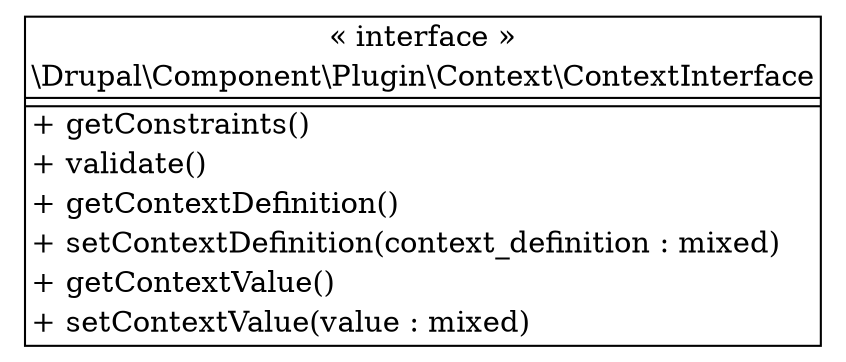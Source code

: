 digraph "Class Diagram" {
  node [shape=plaintext]
  "\\Drupal\\Component\\Plugin\\Context\\ContextInterface" [
    label=<
<table border="1" cellpadding="2" cellspacing="0" cellborder="0">
<tr><td align="center">&laquo; interface &raquo;</td></tr>
<tr><td align="center" title="interface ContextInterface">\\Drupal\\Component\\Plugin\\Context\\ContextInterface</td></tr><hr />
<tr><td></td></tr>
<hr />
<tr><td align="left" title="public getConstraints">+ getConstraints()</td></tr>
<tr><td align="left" title="public validate">+ validate()</td></tr>
<tr><td align="left" title="public getContextDefinition">+ getContextDefinition()</td></tr>
<tr><td align="left" title="public setContextDefinition">+ setContextDefinition(context_definition : mixed)</td></tr>
<tr><td align="left" title="public getContextValue">+ getContextValue()</td></tr>
<tr><td align="left" title="public setContextValue">+ setContextValue(value : mixed)</td></tr>
</table>
  >
  ];
}